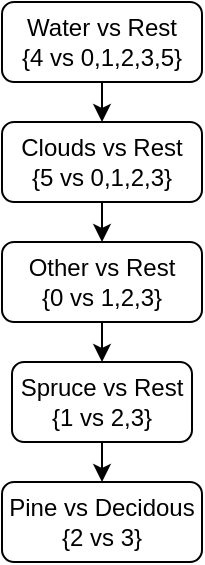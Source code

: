 <mxfile>
    <diagram id="R5X2EN8gEXSU5wNIXi2R" name="Page-1">
        <mxGraphModel dx="393" dy="563" grid="1" gridSize="10" guides="1" tooltips="1" connect="1" arrows="1" fold="1" page="1" pageScale="1" pageWidth="850" pageHeight="1100" math="0" shadow="0">
            <root>
                <mxCell id="0"/>
                <mxCell id="1" parent="0"/>
                <mxCell id="15" style="edgeStyle=none;html=1;exitX=0.5;exitY=1;exitDx=0;exitDy=0;" edge="1" parent="1" source="2" target="3">
                    <mxGeometry relative="1" as="geometry"/>
                </mxCell>
                <mxCell id="2" value="Water vs Rest&lt;br&gt;{4 vs 0,1,2,3,5}" style="rounded=1;whiteSpace=wrap;html=1;" parent="1" vertex="1">
                    <mxGeometry x="290" y="160" width="100" height="40" as="geometry"/>
                </mxCell>
                <mxCell id="12" style="edgeStyle=none;html=1;exitX=0.5;exitY=1;exitDx=0;exitDy=0;entryX=0.5;entryY=0;entryDx=0;entryDy=0;" edge="1" parent="1" source="3" target="6">
                    <mxGeometry relative="1" as="geometry"/>
                </mxCell>
                <mxCell id="3" value="Clouds vs Rest&lt;br&gt;{5 vs 0,1,2,3}" style="rounded=1;whiteSpace=wrap;html=1;" parent="1" vertex="1">
                    <mxGeometry x="290" y="220" width="100" height="40" as="geometry"/>
                </mxCell>
                <mxCell id="13" style="edgeStyle=none;html=1;exitX=0.5;exitY=1;exitDx=0;exitDy=0;" edge="1" parent="1" source="6" target="9">
                    <mxGeometry relative="1" as="geometry"/>
                </mxCell>
                <mxCell id="6" value="Other vs Rest&lt;br&gt;{0 vs 1,2,3}" style="rounded=1;whiteSpace=wrap;html=1;" parent="1" vertex="1">
                    <mxGeometry x="290" y="280" width="100" height="40" as="geometry"/>
                </mxCell>
                <mxCell id="14" style="edgeStyle=none;html=1;exitX=0.5;exitY=1;exitDx=0;exitDy=0;" edge="1" parent="1" source="9" target="11">
                    <mxGeometry relative="1" as="geometry"/>
                </mxCell>
                <mxCell id="16" style="edgeStyle=none;html=1;exitX=0.5;exitY=1;exitDx=0;exitDy=0;" edge="1" parent="1" source="9">
                    <mxGeometry relative="1" as="geometry">
                        <mxPoint x="340" y="350" as="targetPoint"/>
                    </mxGeometry>
                </mxCell>
                <mxCell id="9" value="Spruce vs Rest&lt;br&gt;{1 vs 2,3}" style="rounded=1;whiteSpace=wrap;html=1;" parent="1" vertex="1">
                    <mxGeometry x="295" y="340" width="90" height="40" as="geometry"/>
                </mxCell>
                <mxCell id="11" value="Pine vs Decidous&lt;br&gt;{2 vs 3}" style="rounded=1;whiteSpace=wrap;html=1;" parent="1" vertex="1">
                    <mxGeometry x="290" y="400" width="100" height="40" as="geometry"/>
                </mxCell>
            </root>
        </mxGraphModel>
    </diagram>
</mxfile>